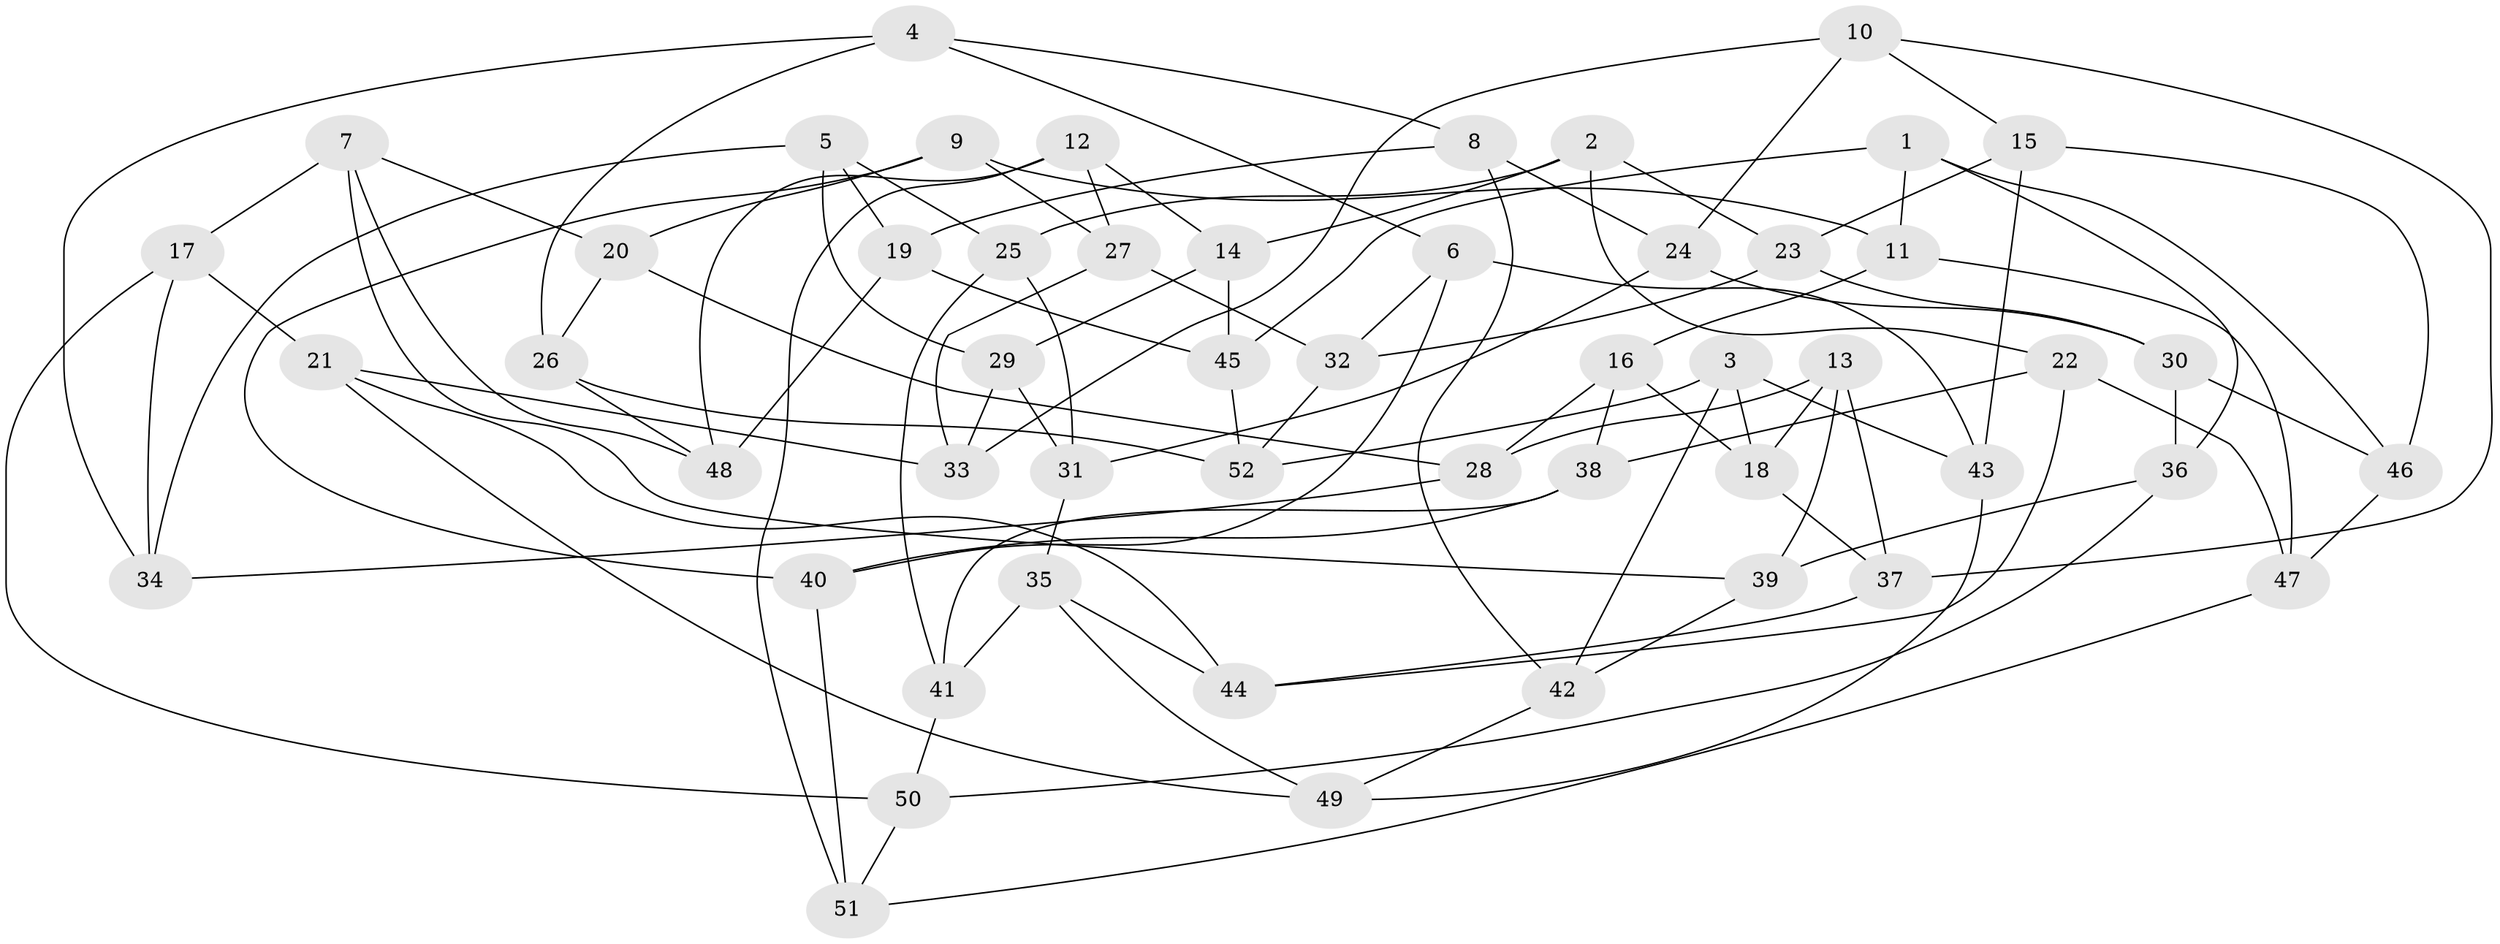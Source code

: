 // coarse degree distribution, {4: 0.375, 5: 0.21875, 6: 0.375, 3: 0.03125}
// Generated by graph-tools (version 1.1) at 2025/38/03/04/25 23:38:10]
// undirected, 52 vertices, 104 edges
graph export_dot {
  node [color=gray90,style=filled];
  1;
  2;
  3;
  4;
  5;
  6;
  7;
  8;
  9;
  10;
  11;
  12;
  13;
  14;
  15;
  16;
  17;
  18;
  19;
  20;
  21;
  22;
  23;
  24;
  25;
  26;
  27;
  28;
  29;
  30;
  31;
  32;
  33;
  34;
  35;
  36;
  37;
  38;
  39;
  40;
  41;
  42;
  43;
  44;
  45;
  46;
  47;
  48;
  49;
  50;
  51;
  52;
  1 -- 11;
  1 -- 45;
  1 -- 46;
  1 -- 36;
  2 -- 22;
  2 -- 14;
  2 -- 23;
  2 -- 25;
  3 -- 18;
  3 -- 42;
  3 -- 52;
  3 -- 43;
  4 -- 8;
  4 -- 6;
  4 -- 26;
  4 -- 34;
  5 -- 19;
  5 -- 29;
  5 -- 34;
  5 -- 25;
  6 -- 43;
  6 -- 40;
  6 -- 32;
  7 -- 48;
  7 -- 39;
  7 -- 20;
  7 -- 17;
  8 -- 19;
  8 -- 24;
  8 -- 42;
  9 -- 40;
  9 -- 20;
  9 -- 27;
  9 -- 11;
  10 -- 33;
  10 -- 24;
  10 -- 15;
  10 -- 37;
  11 -- 16;
  11 -- 47;
  12 -- 51;
  12 -- 48;
  12 -- 27;
  12 -- 14;
  13 -- 28;
  13 -- 39;
  13 -- 37;
  13 -- 18;
  14 -- 45;
  14 -- 29;
  15 -- 46;
  15 -- 23;
  15 -- 43;
  16 -- 18;
  16 -- 38;
  16 -- 28;
  17 -- 21;
  17 -- 50;
  17 -- 34;
  18 -- 37;
  19 -- 45;
  19 -- 48;
  20 -- 28;
  20 -- 26;
  21 -- 44;
  21 -- 49;
  21 -- 33;
  22 -- 44;
  22 -- 38;
  22 -- 47;
  23 -- 30;
  23 -- 32;
  24 -- 31;
  24 -- 30;
  25 -- 41;
  25 -- 31;
  26 -- 52;
  26 -- 48;
  27 -- 32;
  27 -- 33;
  28 -- 34;
  29 -- 33;
  29 -- 31;
  30 -- 36;
  30 -- 46;
  31 -- 35;
  32 -- 52;
  35 -- 44;
  35 -- 49;
  35 -- 41;
  36 -- 39;
  36 -- 50;
  37 -- 44;
  38 -- 40;
  38 -- 41;
  39 -- 42;
  40 -- 51;
  41 -- 50;
  42 -- 49;
  43 -- 49;
  45 -- 52;
  46 -- 47;
  47 -- 51;
  50 -- 51;
}
